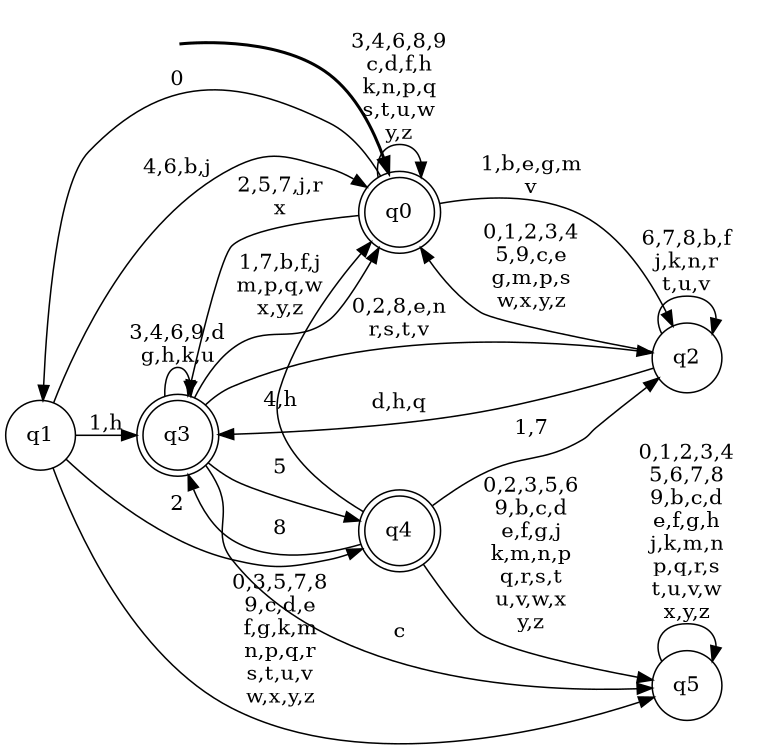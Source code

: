 digraph BlueStar {
__start0 [style = invis, shape = none, label = "", width = 0, height = 0];

rankdir=LR;
size="8,5";

s0 [style="rounded,filled", color="black", fillcolor="white" shape="doublecircle", label="q0"];
s1 [style="filled", color="black", fillcolor="white" shape="circle", label="q1"];
s2 [style="filled", color="black", fillcolor="white" shape="circle", label="q2"];
s3 [style="rounded,filled", color="black", fillcolor="white" shape="doublecircle", label="q3"];
s4 [style="rounded,filled", color="black", fillcolor="white" shape="doublecircle", label="q4"];
s5 [style="filled", color="black", fillcolor="white" shape="circle", label="q5"];
subgraph cluster_main { 
	graph [pad=".75", ranksep="0.15", nodesep="0.15"];
	 style=invis; 
	__start0 -> s0 [penwidth=2];
}
s0 -> s0 [label="3,4,6,8,9\nc,d,f,h\nk,n,p,q\ns,t,u,w\ny,z"];
s0 -> s1 [label="0"];
s0 -> s2 [label="1,b,e,g,m\nv"];
s0 -> s3 [label="2,5,7,j,r\nx"];
s1 -> s0 [label="4,6,b,j"];
s1 -> s3 [label="1,h"];
s1 -> s4 [label="2"];
s1 -> s5 [label="0,3,5,7,8\n9,c,d,e\nf,g,k,m\nn,p,q,r\ns,t,u,v\nw,x,y,z"];
s2 -> s0 [label="0,1,2,3,4\n5,9,c,e\ng,m,p,s\nw,x,y,z"];
s2 -> s2 [label="6,7,8,b,f\nj,k,n,r\nt,u,v"];
s2 -> s3 [label="d,h,q"];
s3 -> s0 [label="1,7,b,f,j\nm,p,q,w\nx,y,z"];
s3 -> s2 [label="0,2,8,e,n\nr,s,t,v"];
s3 -> s3 [label="3,4,6,9,d\ng,h,k,u"];
s3 -> s4 [label="5"];
s3 -> s5 [label="c"];
s4 -> s0 [label="4,h"];
s4 -> s2 [label="1,7"];
s4 -> s3 [label="8"];
s4 -> s5 [label="0,2,3,5,6\n9,b,c,d\ne,f,g,j\nk,m,n,p\nq,r,s,t\nu,v,w,x\ny,z"];
s5 -> s5 [label="0,1,2,3,4\n5,6,7,8\n9,b,c,d\ne,f,g,h\nj,k,m,n\np,q,r,s\nt,u,v,w\nx,y,z"];

}